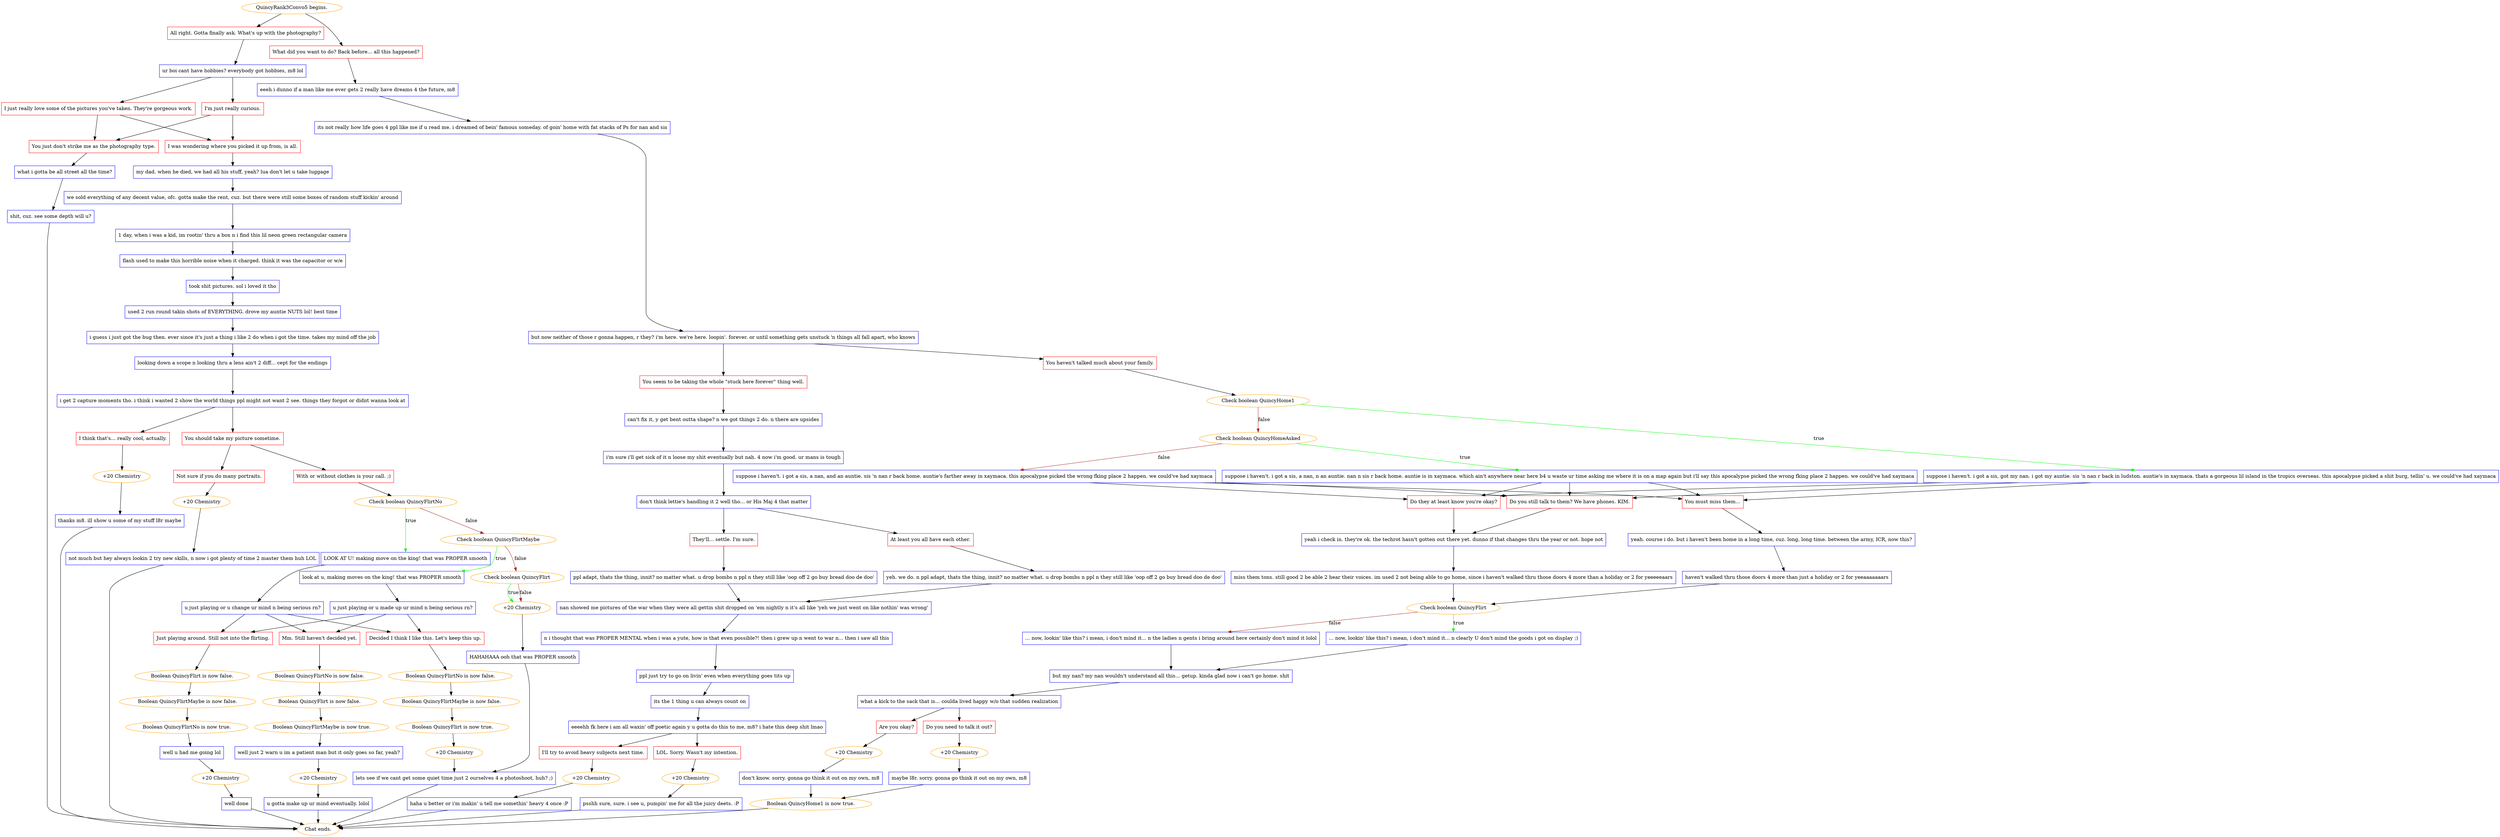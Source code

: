 digraph {
	"QuincyRank3Convo5 begins." [color=orange];
		"QuincyRank3Convo5 begins." -> j217710203;
		"QuincyRank3Convo5 begins." -> j1466428778;
	j217710203 [label="All right. Gotta finally ask. What's up with the photography?",shape=box,color=red];
		j217710203 -> j118870973;
	j1466428778 [label="What did you want to do? Back before... all this happened?",shape=box,color=red];
		j1466428778 -> j4010271832;
	j118870973 [label="ur boi cant have hobbies? everybody got hobbies, m8 lol",shape=box,color=blue];
		j118870973 -> j2416366488;
		j118870973 -> j3988518164;
	j4010271832 [label="eeeh i dunno if a man like me ever gets 2 really have dreams 4 the future, m8",shape=box,color=blue];
		j4010271832 -> j2783263832;
	j2416366488 [label="I just really love some of the pictures you've taken. They're gorgeous work.",shape=box,color=red];
		j2416366488 -> j3813136245;
		j2416366488 -> j1610548484;
	j3988518164 [label="I'm just really curious.",shape=box,color=red];
		j3988518164 -> j3813136245;
		j3988518164 -> j1610548484;
	j2783263832 [label="its not really how life goes 4 ppl like me if u read me. i dreamed of bein' famous someday. of goin' home with fat stacks of Ps for nan and sis",shape=box,color=blue];
		j2783263832 -> j3873685303;
	j3813136245 [label="I was wondering where you picked it up from, is all.",shape=box,color=red];
		j3813136245 -> j30769630;
	j1610548484 [label="You just don't strike me as the photography type.",shape=box,color=red];
		j1610548484 -> j2057422962;
	j3873685303 [label="but now neither of those r gonna happen, r they? i'm here. we're here. loopin'. forever. or until something gets unstuck 'n things all fall apart, who knows",shape=box,color=blue];
		j3873685303 -> j1810343620;
		j3873685303 -> j2857719025;
	j30769630 [label="my dad. when he died, we had all his stuff, yeah? lua don't let u take luggage",shape=box,color=blue];
		j30769630 -> j2682148887;
	j2057422962 [label="what i gotta be all street all the time?",shape=box,color=blue];
		j2057422962 -> j3986549243;
	j1810343620 [label="You seem to be taking the whole \"stuck here forever\" thing well.",shape=box,color=red];
		j1810343620 -> j2345642586;
	j2857719025 [label="You haven't talked much about your family.",shape=box,color=red];
		j2857719025 -> j1107054542;
	j2682148887 [label="we sold everything of any decent value, ofc. gotta make the rent, cuz. but there were still some boxes of random stuff kickin' around",shape=box,color=blue];
		j2682148887 -> j2581400704;
	j3986549243 [label="shit, cuz. see some depth will u?",shape=box,color=blue];
		j3986549243 -> "Chat ends.";
	j2345642586 [label="can't fix it, y get bent outta shape? n we got things 2 do. n there are upsides",shape=box,color=blue];
		j2345642586 -> j3709952904;
	j1107054542 [label="Check boolean QuincyHome1",color=orange];
		j1107054542 -> j2462758236 [label=true,color=green];
		j1107054542 -> j3454029324 [label=false,color=brown];
	j2581400704 [label="1 day, when i was a kid, im rootin' thru a box n i find this lil neon green rectangular camera",shape=box,color=blue];
		j2581400704 -> j319768861;
	"Chat ends." [color=orange];
	j3709952904 [label="i'm sure i'll get sick of it n loose my shit eventually but nah. 4 now i'm good. ur mans is tough",shape=box,color=blue];
		j3709952904 -> j3924855230;
	j2462758236 [label="suppose i haven't. i got a sis, got my nan. i got my auntie. sis 'n nan r back in ludston. auntie's in xaymaca. thats a gorgeous lil island in the tropics overseas. this apocalypse picked a shit burg, tellin' u. we could've had xaymaca",shape=box,color=blue];
		j2462758236 -> j3677640653;
		j2462758236 -> j272334781;
		j2462758236 -> j2841399071;
	j3454029324 [label="Check boolean QuincyHomeAsked",color=orange];
		j3454029324 -> j909383939 [label=true,color=green];
		j3454029324 -> j3168095175 [label=false,color=brown];
	j319768861 [label="flash used to make this horrible noise when it charged. think it was the capacitor or w/e",shape=box,color=blue];
		j319768861 -> j3387238768;
	j3924855230 [label="don't think lettie's handling it 2 well tho... or His Maj 4 that matter",shape=box,color=blue];
		j3924855230 -> j140585823;
		j3924855230 -> j841988209;
	j3677640653 [label="Do you still talk to them? We have phones. KIM.",shape=box,color=red];
		j3677640653 -> j1398874589;
	j272334781 [label="Do they at least know you're okay?",shape=box,color=red];
		j272334781 -> j1398874589;
	j2841399071 [label="You must miss them...",shape=box,color=red];
		j2841399071 -> j44270601;
	j909383939 [label="suppose i haven't. i got a sis, a nan, n an auntie. nan n sis r back home. auntie is in xaymaca. which ain't anywhere near here b4 u waste ur time asking me where it is on a map again but i'll say this apocalypse picked the wrong fking place 2 happen. we could've had xaymaca",shape=box,color=blue];
		j909383939 -> j3677640653;
		j909383939 -> j272334781;
		j909383939 -> j2841399071;
	j3168095175 [label="suppose i haven't. i got a sis, a nan, and an auntie. sis 'n nan r back home. auntie's farther away in xaymaca. this apocalypse picked the wrong fking place 2 happen. we could've had xaymaca",shape=box,color=blue];
		j3168095175 -> j3677640653;
		j3168095175 -> j272334781;
		j3168095175 -> j2841399071;
	j3387238768 [label="took shit pictures. sol i loved it tho",shape=box,color=blue];
		j3387238768 -> j2246305592;
	j140585823 [label="At least you all have each other.",shape=box,color=red];
		j140585823 -> j1153334173;
	j841988209 [label="They'll... settle. I'm sure.",shape=box,color=red];
		j841988209 -> j3607584727;
	j1398874589 [label="yeah i check in. they're ok. the techrot hasn't gotten out there yet. dunno if that changes thru the year or not. hope not",shape=box,color=blue];
		j1398874589 -> j1526025199;
	j44270601 [label="yeah. course i do. but i haven't been home in a long time, cuz. long, long time. between the army, ICR, now this?",shape=box,color=blue];
		j44270601 -> j1257543869;
	j2246305592 [label="used 2 run round takin shots of EVERYTHING. drove my auntie NUTS lol! best time",shape=box,color=blue];
		j2246305592 -> j3018376203;
	j1153334173 [label="yeh. we do. n ppl adapt, thats the thing, innit? no matter what. u drop bombs n ppl n they still like 'oop off 2 go buy bread doo de doo'",shape=box,color=blue];
		j1153334173 -> j2124743095;
	j3607584727 [label="ppl adapt, thats the thing, innit? no matter what. u drop bombs n ppl n they still like 'oop off 2 go buy bread doo de doo'",shape=box,color=blue];
		j3607584727 -> j2124743095;
	j1526025199 [label="miss them tons. still good 2 be able 2 hear their voices. im used 2 not being able to go home, since i haven't walked thru those doors 4 more than a holiday or 2 for yeeeeeaars",shape=box,color=blue];
		j1526025199 -> j1312645796;
	j1257543869 [label="haven't walked thru those doors 4 more than just a holiday or 2 for yeeaaaaaaars",shape=box,color=blue];
		j1257543869 -> j1312645796;
	j3018376203 [label="i guess i just got the bug then. ever since it's just a thing i like 2 do when i got the time. takes my mind off the job",shape=box,color=blue];
		j3018376203 -> j2696173139;
	j2124743095 [label="nan showed me pictures of the war when they were all gettin shit dropped on 'em nightly n it's all like 'yeh we just went on like nothin' was wrong'",shape=box,color=blue];
		j2124743095 -> j2798069626;
	j1312645796 [label="Check boolean QuincyFlirt",color=orange];
		j1312645796 -> j3565593316 [label=true,color=green];
		j1312645796 -> j2697692587 [label=false,color=brown];
	j2696173139 [label="looking down a scope n looking thru a lens ain't 2 diff... cept for the endings",shape=box,color=blue];
		j2696173139 -> j3391692477;
	j2798069626 [label="n i thought that was PROPER MENTAL when i was a yute, how is that even possible?! then i grew up n went to war n... then i saw all this",shape=box,color=blue];
		j2798069626 -> j805968011;
	j3565593316 [label="... now, lookin' like this? i mean, i don't mind it... n clearly U don't mind the goods i got on display ;)",shape=box,color=blue];
		j3565593316 -> j198784937;
	j2697692587 [label="... now, lookin' like this? i mean, i don't mind it... n the ladies n gents i bring around here certainly don't mind it lolol",shape=box,color=blue];
		j2697692587 -> j198784937;
	j3391692477 [label="i get 2 capture moments tho. i think i wanted 2 show the world things ppl might not want 2 see. things they forgot or didnt wanna look at",shape=box,color=blue];
		j3391692477 -> j3347861288;
		j3391692477 -> j740146488;
	j805968011 [label="ppl just try to go on livin' even when everything goes tits up",shape=box,color=blue];
		j805968011 -> j842659363;
	j198784937 [label="but my nan? my nan wouldn't understand all this... getup. kinda glad now i can't go home. shit",shape=box,color=blue];
		j198784937 -> j3150479819;
	j3347861288 [label="You should take my picture sometime.",shape=box,color=red];
		j3347861288 -> j1427432575;
		j3347861288 -> j172183923;
	j740146488 [label="I think that's... really cool, actually.",shape=box,color=red];
		j740146488 -> j1487595671;
	j842659363 [label="its the 1 thing u can always count on",shape=box,color=blue];
		j842659363 -> j3184226264;
	j3150479819 [label="what a kick to the sack that is... coulda lived happy w/o that sudden realization",shape=box,color=blue];
		j3150479819 -> j4505338;
		j3150479819 -> j3250432411;
	j1427432575 [label="With or without clothes is your call. ;)",shape=box,color=red];
		j1427432575 -> j3041405402;
	j172183923 [label="Not sure if you do many portraits.",shape=box,color=red];
		j172183923 -> j3757223977;
	j1487595671 [label="+20 Chemistry",color=orange];
		j1487595671 -> j1158669390;
	j3184226264 [label="eeeehh fk here i am all waxin' off poetic again y u gotta do this to me, m8? i hate this deep shit lmao",shape=box,color=blue];
		j3184226264 -> j984818709;
		j3184226264 -> j2691473762;
	j4505338 [label="Are you okay?",shape=box,color=red];
		j4505338 -> j3594627056;
	j3250432411 [label="Do you need to talk it out?",shape=box,color=red];
		j3250432411 -> j2467264161;
	j3041405402 [label="Check boolean QuincyFlirtNo",color=orange];
		j3041405402 -> j1320042580 [label=true,color=green];
		j3041405402 -> j1771625091 [label=false,color=brown];
	j3757223977 [label="+20 Chemistry",color=orange];
		j3757223977 -> j2839383882;
	j1158669390 [label="thanks m8. ill show u some of my stuff l8r maybe",shape=box,color=blue];
		j1158669390 -> "Chat ends.";
	j984818709 [label="LOL. Sorry. Wasn't my intention.",shape=box,color=red];
		j984818709 -> j4057710293;
	j2691473762 [label="I'll try to avoid heavy subjects next time.",shape=box,color=red];
		j2691473762 -> j2829669466;
	j3594627056 [label="+20 Chemistry",color=orange];
		j3594627056 -> j3443531342;
	j2467264161 [label="+20 Chemistry",color=orange];
		j2467264161 -> j2616921627;
	j1320042580 [label="LOOK AT U! making move on the king! that was PROPER smooth",shape=box,color=blue];
		j1320042580 -> j3322205801;
	j1771625091 [label="Check boolean QuincyFlirtMaybe",color=orange];
		j1771625091 -> j601385036 [label=true,color=green];
		j1771625091 -> j264878120 [label=false,color=brown];
	j2839383882 [label="not much but hey always lookin 2 try new skills, n now i got plenty of time 2 master them huh LOL",shape=box,color=blue];
		j2839383882 -> "Chat ends.";
	j4057710293 [label="+20 Chemistry",color=orange];
		j4057710293 -> j57925512;
	j2829669466 [label="+20 Chemistry",color=orange];
		j2829669466 -> j3684396881;
	j3443531342 [label="don't know. sorry. gonna go think it out on my own, m8",shape=box,color=blue];
		j3443531342 -> j2139500098;
	j2616921627 [label="maybe l8r. sorry. gonna go think it out on my own, m8",shape=box,color=blue];
		j2616921627 -> j2139500098;
	j3322205801 [label="u just playing or u change ur mind n being serious rn?",shape=box,color=blue];
		j3322205801 -> j2512736952;
		j3322205801 -> j860163386;
		j3322205801 -> j341402998;
	j601385036 [label="look at u, making moves on the king! that was PROPER smooth",shape=box,color=blue];
		j601385036 -> j426065915;
	j264878120 [label="Check boolean QuincyFlirt",color=orange];
		j264878120 -> j2536533410 [label=true,color=green];
		j264878120 -> j2536533410 [label=false,color=brown];
	j57925512 [label="psshh sure, sure. i see u, pumpin' me for all the juicy deets. :P",shape=box,color=blue];
		j57925512 -> "Chat ends.";
	j3684396881 [label="haha u better or i'm makin' u tell me somethin' heavy 4 once :P",shape=box,color=blue];
		j3684396881 -> "Chat ends.";
	j2139500098 [label="Boolean QuincyHome1 is now true.",color=orange];
		j2139500098 -> "Chat ends.";
	j2512736952 [label="Decided I think I like this. Let's keep this up.",shape=box,color=red];
		j2512736952 -> j2964459680;
	j860163386 [label="Mm. Still haven't decided yet.",shape=box,color=red];
		j860163386 -> j1363321868;
	j341402998 [label="Just playing around. Still not into the flirting.",shape=box,color=red];
		j341402998 -> j1855479365;
	j426065915 [label="u just playing or u made up ur mind n being serious rn?",shape=box,color=blue];
		j426065915 -> j2512736952;
		j426065915 -> j860163386;
		j426065915 -> j341402998;
	j2536533410 [label="+20 Chemistry",color=orange];
		j2536533410 -> j2875794375;
	j2964459680 [label="Boolean QuincyFlirtNo is now false.",color=orange];
		j2964459680 -> j848271150;
	j1363321868 [label="Boolean QuincyFlirtNo is now false.",color=orange];
		j1363321868 -> j2199405420;
	j1855479365 [label="Boolean QuincyFlirt is now false.",color=orange];
		j1855479365 -> j660292227;
	j2875794375 [label="HAHAHAAA ooh that was PROPER smooth",shape=box,color=blue];
		j2875794375 -> j4178896237;
	j848271150 [label="Boolean QuincyFlirtMaybe is now false.",color=orange];
		j848271150 -> j4266245924;
	j2199405420 [label="Boolean QuincyFlirt is now false.",color=orange];
		j2199405420 -> j4284011944;
	j660292227 [label="Boolean QuincyFlirtMaybe is now false.",color=orange];
		j660292227 -> j2828983060;
	j4178896237 [label="lets see if we cant get some quiet time just 2 ourselves 4 a photoshoot, huh? ;)",shape=box,color=blue];
		j4178896237 -> "Chat ends.";
	j4266245924 [label="Boolean QuincyFlirt is now true.",color=orange];
		j4266245924 -> j1740174256;
	j4284011944 [label="Boolean QuincyFlirtMaybe is now true.",color=orange];
		j4284011944 -> j2326211805;
	j2828983060 [label="Boolean QuincyFlirtNo is now true.",color=orange];
		j2828983060 -> j4097193701;
	j1740174256 [label="+20 Chemistry",color=orange];
		j1740174256 -> j4178896237;
	j2326211805 [label="well just 2 warn u im a patient man but it only goes so far, yeah?",shape=box,color=blue];
		j2326211805 -> j805993370;
	j4097193701 [label="well u had me going lol",shape=box,color=blue];
		j4097193701 -> j2530962697;
	j805993370 [label="+20 Chemistry",color=orange];
		j805993370 -> j1947068054;
	j2530962697 [label="+20 Chemistry",color=orange];
		j2530962697 -> j2517815941;
	j1947068054 [label="u gotta make up ur mind eventually. lolol",shape=box,color=blue];
		j1947068054 -> "Chat ends.";
	j2517815941 [label="well done",shape=box,color=blue];
		j2517815941 -> "Chat ends.";
}